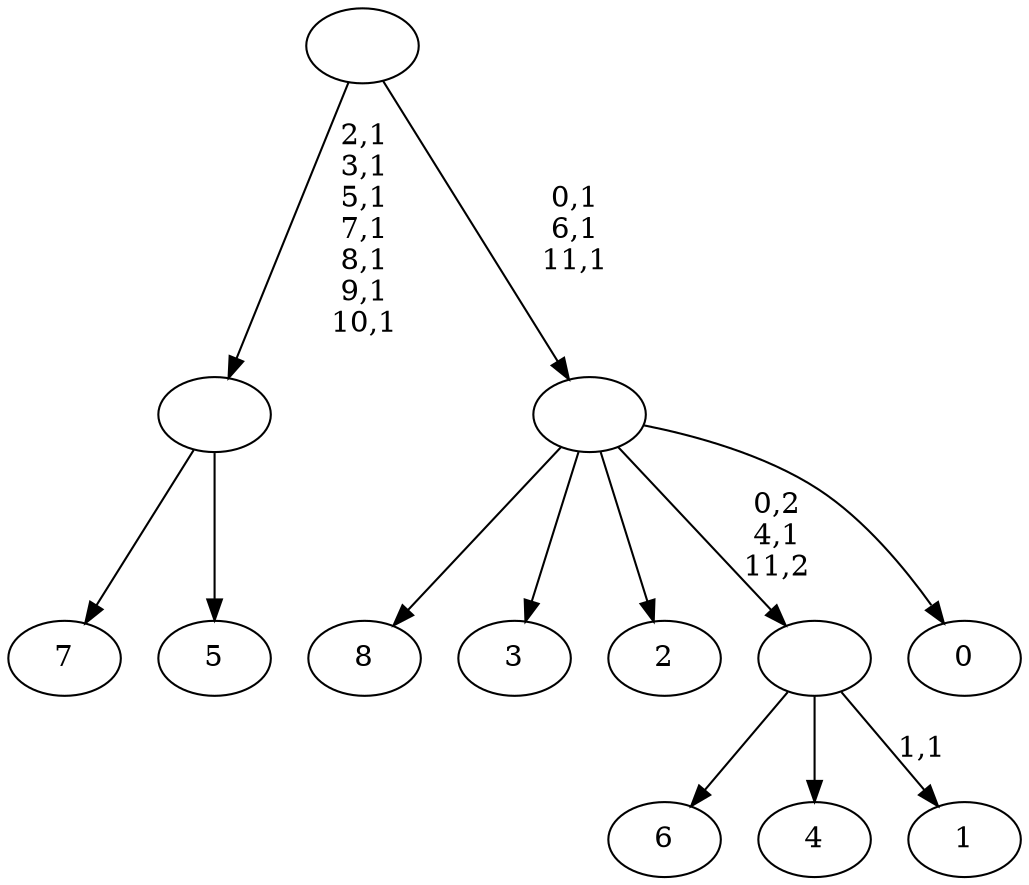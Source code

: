 digraph T {
	21 [label="8"]
	20 [label="7"]
	19 [label="6"]
	18 [label="5"]
	17 [label=""]
	10 [label="4"]
	9 [label="3"]
	8 [label="2"]
	7 [label="1"]
	5 [label=""]
	4 [label="0"]
	3 [label=""]
	0 [label=""]
	17 -> 20 [label=""]
	17 -> 18 [label=""]
	5 -> 7 [label="1,1"]
	5 -> 19 [label=""]
	5 -> 10 [label=""]
	3 -> 21 [label=""]
	3 -> 9 [label=""]
	3 -> 8 [label=""]
	3 -> 5 [label="0,2\n4,1\n11,2"]
	3 -> 4 [label=""]
	0 -> 3 [label="0,1\n6,1\n11,1"]
	0 -> 17 [label="2,1\n3,1\n5,1\n7,1\n8,1\n9,1\n10,1"]
}

